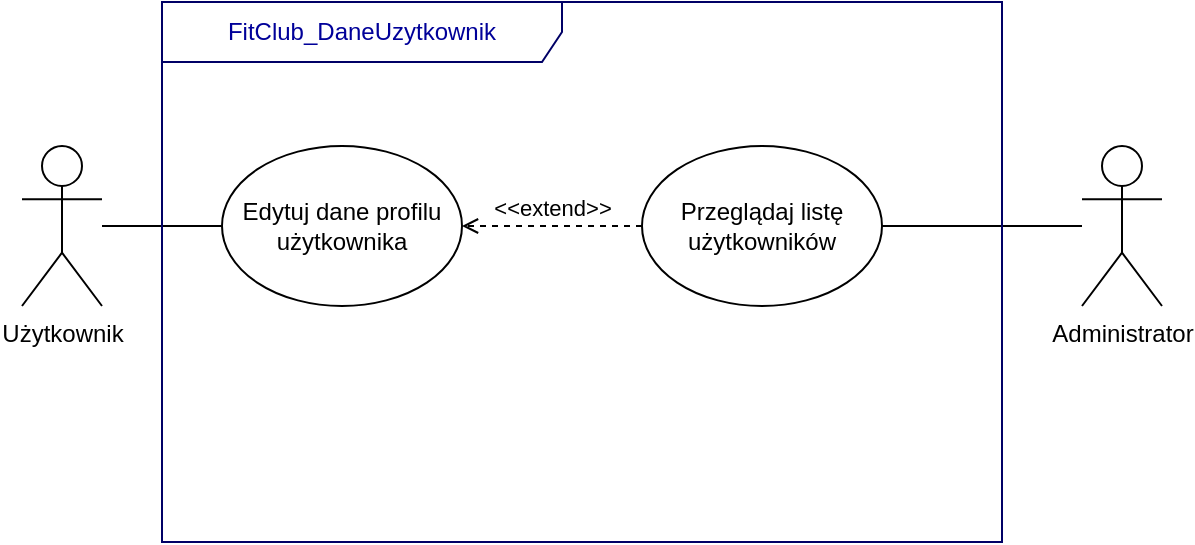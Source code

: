 <mxfile version="15.5.4" type="device"><diagram id="b-R8P3XF16l7Ii8MhFJJ" name="Page-1"><mxGraphModel dx="1422" dy="-407" grid="1" gridSize="10" guides="1" tooltips="1" connect="1" arrows="1" fold="1" page="1" pageScale="1" pageWidth="827" pageHeight="1169" math="0" shadow="0"><root><mxCell id="0"/><mxCell id="1" parent="0"/><mxCell id="fX40o8Pe9isaMsYmlhuG-11" value="Użytkownik" style="shape=umlActor;verticalLabelPosition=bottom;verticalAlign=top;html=1;outlineConnect=0;" vertex="1" parent="1"><mxGeometry x="80" y="2052" width="40" height="80" as="geometry"/></mxCell><mxCell id="fX40o8Pe9isaMsYmlhuG-12" value="Administrator" style="shape=umlActor;verticalLabelPosition=bottom;verticalAlign=top;html=1;outlineConnect=0;" vertex="1" parent="1"><mxGeometry x="610" y="2052" width="40" height="80" as="geometry"/></mxCell><mxCell id="fX40o8Pe9isaMsYmlhuG-13" value="Przeglądaj listę użytkowników" style="ellipse;whiteSpace=wrap;html=1;fontColor=#000000;" vertex="1" parent="1"><mxGeometry x="390" y="2052" width="120" height="80" as="geometry"/></mxCell><mxCell id="fX40o8Pe9isaMsYmlhuG-14" value="" style="endArrow=none;html=1;rounded=0;fontColor=#000000;" edge="1" parent="1" source="fX40o8Pe9isaMsYmlhuG-12" target="fX40o8Pe9isaMsYmlhuG-13"><mxGeometry width="50" height="50" relative="1" as="geometry"><mxPoint x="310" y="2412" as="sourcePoint"/><mxPoint x="370" y="2412" as="targetPoint"/></mxGeometry></mxCell><mxCell id="fX40o8Pe9isaMsYmlhuG-15" value="" style="endArrow=none;html=1;rounded=0;fontColor=#000000;" edge="1" parent="1" source="fX40o8Pe9isaMsYmlhuG-11" target="fX40o8Pe9isaMsYmlhuG-16"><mxGeometry width="50" height="50" relative="1" as="geometry"><mxPoint x="310" y="2056.444" as="sourcePoint"/><mxPoint x="413.079" y="2079.351" as="targetPoint"/></mxGeometry></mxCell><mxCell id="fX40o8Pe9isaMsYmlhuG-16" value="Edytuj dane profilu użytkownika" style="ellipse;whiteSpace=wrap;html=1;fontColor=#000000;" vertex="1" parent="1"><mxGeometry x="180" y="2052" width="120" height="80" as="geometry"/></mxCell><mxCell id="fX40o8Pe9isaMsYmlhuG-17" value="&amp;lt;&amp;lt;extend&amp;gt;&amp;gt;" style="html=1;verticalAlign=bottom;labelBackgroundColor=none;endArrow=open;endFill=0;dashed=1;rounded=0;fontColor=#000000;" edge="1" parent="1" source="fX40o8Pe9isaMsYmlhuG-13" target="fX40o8Pe9isaMsYmlhuG-16"><mxGeometry width="160" relative="1" as="geometry"><mxPoint x="490" y="2272" as="sourcePoint"/><mxPoint x="600.864" y="2243.553" as="targetPoint"/></mxGeometry></mxCell><mxCell id="fX40o8Pe9isaMsYmlhuG-18" value="FitClub_DaneUzytkownik" style="shape=umlFrame;whiteSpace=wrap;html=1;strokeWidth=1;fillColor=none;width=200;height=30;fontColor=#000099;strokeColor=#000066;" vertex="1" parent="1"><mxGeometry x="150" y="1980" width="420" height="270" as="geometry"/></mxCell></root></mxGraphModel></diagram></mxfile>